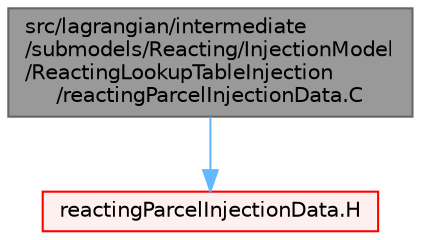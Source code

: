 digraph "src/lagrangian/intermediate/submodels/Reacting/InjectionModel/ReactingLookupTableInjection/reactingParcelInjectionData.C"
{
 // LATEX_PDF_SIZE
  bgcolor="transparent";
  edge [fontname=Helvetica,fontsize=10,labelfontname=Helvetica,labelfontsize=10];
  node [fontname=Helvetica,fontsize=10,shape=box,height=0.2,width=0.4];
  Node1 [id="Node000001",label="src/lagrangian/intermediate\l/submodels/Reacting/InjectionModel\l/ReactingLookupTableInjection\l/reactingParcelInjectionData.C",height=0.2,width=0.4,color="gray40", fillcolor="grey60", style="filled", fontcolor="black",tooltip=" "];
  Node1 -> Node2 [id="edge1_Node000001_Node000002",color="steelblue1",style="solid",tooltip=" "];
  Node2 [id="Node000002",label="reactingParcelInjectionData.H",height=0.2,width=0.4,color="red", fillcolor="#FFF0F0", style="filled",URL="$reactingParcelInjectionData_8H.html",tooltip=" "];
}
